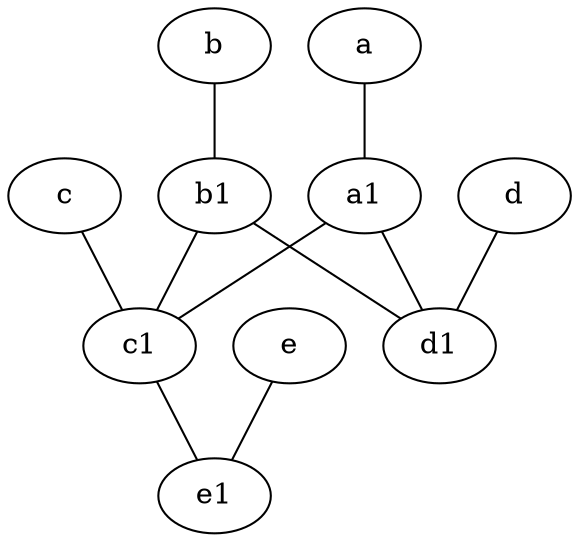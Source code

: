 graph {
	node [labelfontsize=50]
	a [labelfontsize=50 pos="8,2!"]
	e [labelfontsize=50 pos="7,9!"]
	c [labelfontsize=50 pos="4.5,2!"]
	b [labelfontsize=50 pos="10,4!"]
	b1 [labelfontsize=50 pos="9,4!"]
	d [labelfontsize=50 pos="2,5!"]
	a1 [labelfontsize=50 pos="8,3!"]
	c1 [labelfontsize=50 pos="4.5,3!"]
	d1 [labelfontsize=50 pos="3,5!"]
	e1 [labelfontsize=50 pos="7,7!"]
	b1 -- c1
	a1 -- d1
	a1 -- c1
	b1 -- d1
	e -- e1
	c -- c1
	b -- b1
	d -- d1
	c1 -- e1
	a -- a1
}
